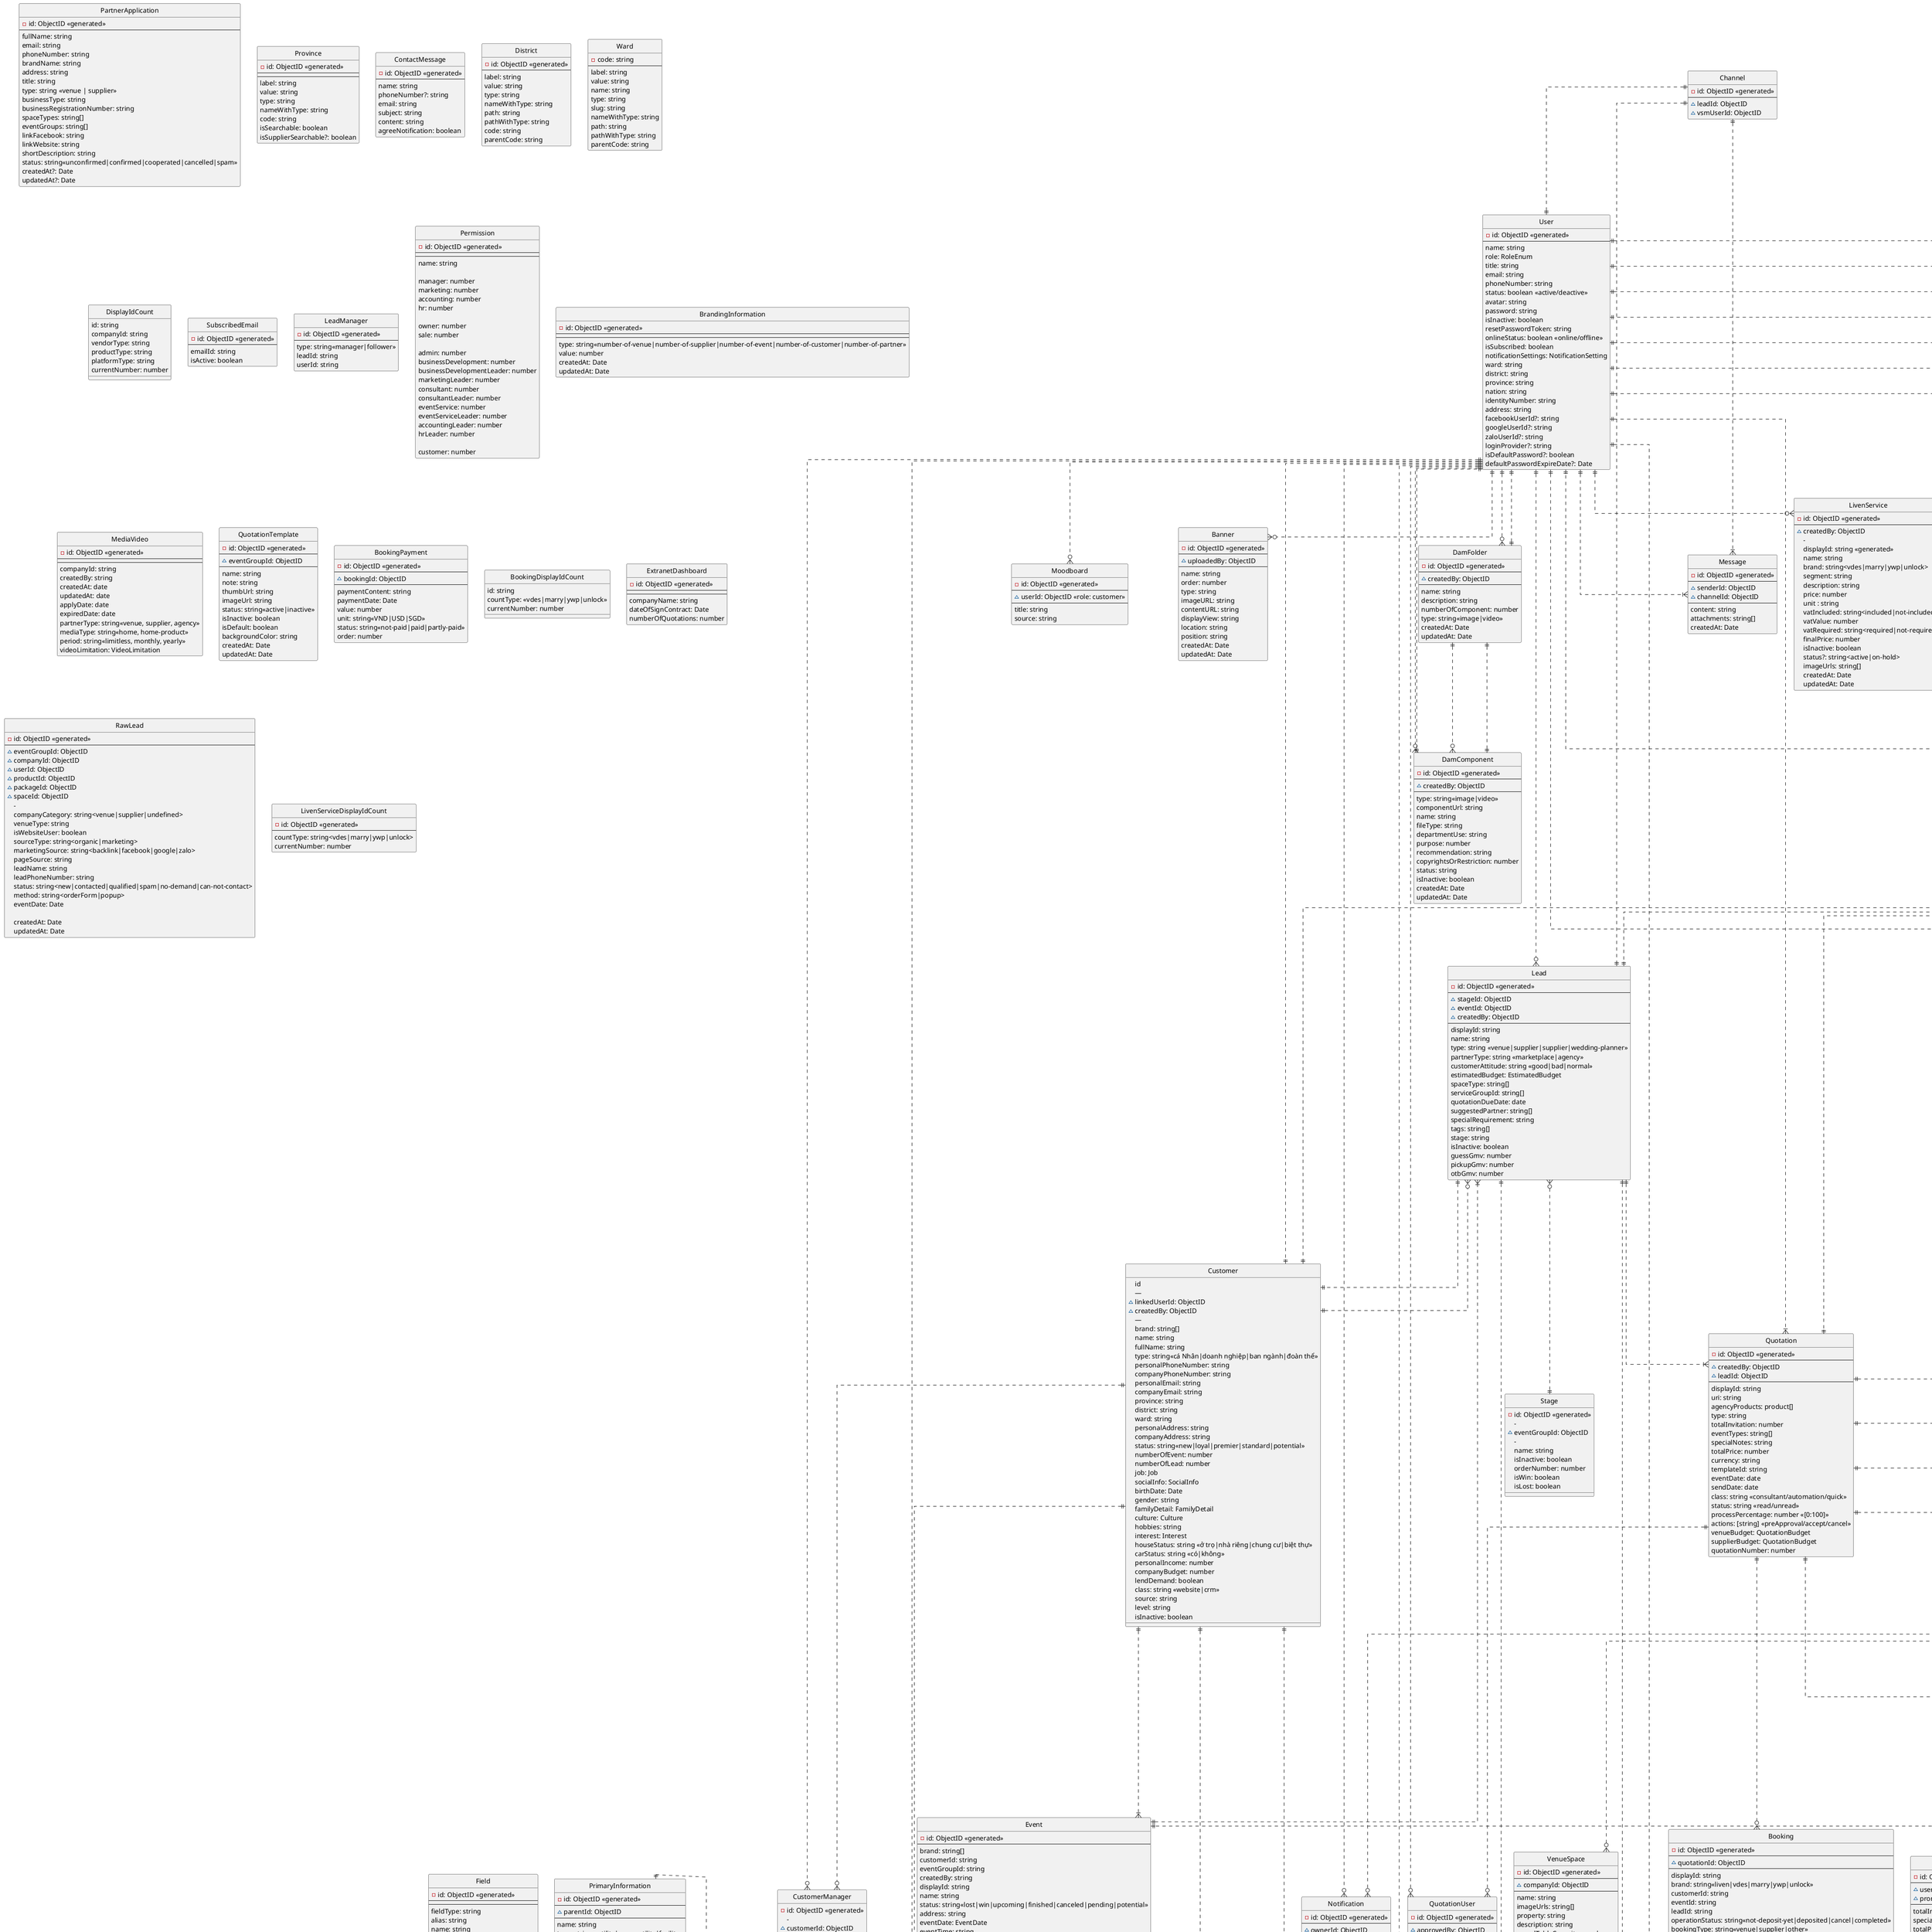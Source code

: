 @startuml VDES Entity Relationship Diagram

' hide the spot
hide circle

' avoid problems with angled crows feet
skinparam linetype ortho

entity "Activity" as activity {
  -id: ObjectID <<generated>>
  --
  ~userId: ObjectID
  ~customerId: ObjectID
  ~eventId: ObjectID
  ~leadId: ObjectID
  ~companyId: ObjectID
  ~promotionId: ObjectID
  ~productId: ObjectID
  ~packageId: ObjectID
  ~supplierPrimaryInformationId: ObjectID
  ~venueSpaceId: ObjectID
  ~venueSpacePrimaryInformationId: ObjectID
  ~quotationCompanyId: ObjectID
  ~venuePrimaryInformationId: ObjectID
  --
  collection?: string
  description?: string
  platform: string <<website|vsm|extranet>>
  method: string <<get|post|put|patch|delete>>
  field: string
  activityMethod: string
  detail: Detail
  'Detail: {
  '  before: string
  '  after: string
  '}
  createdAt?: Date
  updatedAt?: Date
}

entity "PartnerApplication" as partnerApplication {
  -id: ObjectID <<generated>>
  --
  fullName: string
  email: string
  phoneNumber: string
  brandName: string
  address: string
  title: string
  type: string <<venue | supplier>>
  businessType: string
  businessRegistrationNumber: string
  spaceTypes: string[]
  eventGroups: string[]
  linkFacebook: string
  linkWebsite: string
  shortDescription: string
  status: string<<unconfirmed|confirmed|cooperated|cancelled|spam>>
  createdAt?: Date
  updatedAt?: Date
}


entity "Notification" as notification {
  -id: ObjectID <<generated>>
  --
  ~ownerId: ObjectID
  --
  collection: string
  message: string
}

entity "User" as user {
  -id: ObjectID <<generated>>
  --
  name: string
  role: RoleEnum
  '   RoleEnum {
  '   MANAGER = 'manager',
  '   MARKETING = 'marketing',
  '   ACCOUNTING = 'accounting',
  '   HR = 'hr',
  '   OWNER = 'owner',
  '   SALE = 'sale',
  '   ADMIN = 'admin',
  '   BUSINESS_DEVELOPMENT = 'business-development',
  '   BUSINESS_DEVELOPMENT_LEADER = 'business-development-leader',
  '   MARKETING_LEADER = 'marketing-leader',
  '   CONSULTANT = 'consultant',
  '   CONSULTANT_LEADER = 'consultant-leader',
  '   EVENT_SERVICE = 'event-service',
  '   EVENT_SERVICE_LEADER = 'event-service-leader',
  '   ACCOUNTING_LEADER = 'accounting-leader',
  '   HR_LEADER = 'hr-leader',
  '   CUSTOMER = 'customer'
  ' }
  title: string
  email: string
  phoneNumber: string
  status: boolean <<active/deactive>>
  avatar: string
  password: string
  isInactive: boolean
  resetPasswordToken: string
  onlineStatus: boolean <<online/offline>>
  isSubscribed: boolean
  notificationSettings: NotificationSetting
  ' NotificationSetting: {
  '   timeNotification: any-update | every-twelve-hours
  '   contentNotification: { contentApproved: boolean, newPromotion: boolean},
  '   messageNotification: { newFeedback: boolean, newMessage: boolean, new-ticket: boolean},
  '   orderNotification: {
  '     hasAppointment: boolean,
  '     newOrder: boolean,
  '     newQuotation: boolean,
  '     orderSuccess: boolean,
  '     paymentComplete: boolean,
  '   },
  '   formalityNotification: {
  '     email: boolean,
  '     notificationCenter: boolean,
  '     sms: boolean,
  '   },
  '   systemNotification: {
  '     newSystemUpdate: false
  '   }
  ' }
  ward: string
  district: string
  province: string
  nation: string
  identityNumber: string
  address: string
  facebookUserId?: string
  googleUserId?: string
  zaloUserId?: string
  loginProvider?: string
  isDefaultPassword?: boolean
  defaultPasswordExpireDate?: Date
}

entity "Company" as company {
  -id: ObjectID <<generated>>
  --
  ~createdBy: ObjectID
  --
  displayId: string
  avatar: string
  imgUrls?: string[]
  videoUrls: string[]
  name: string
  brandName: string
  slug: string
  taxNumber: string
  foundedYear: string
  category: string
  vietnameseDescription: string
  englishDescription: string
  nation: string
  province: string
  district: string
  haveExclusiveOfffer: boolean
  supplierActivityAreas: [{label, value}]
  supplierActivityAreaIds?: string[]
  address: string
  agencyAddresses: [{name: string, address: string, materialFacilities: boolean}]
  numberOfDepositTimes: number
  depositPolicy: [{amount: string, numberDays: string, depositDayOptions: string,type: string}]
  paymentMethod: [string]
  cancelPolicy: string
  otherPolicies: string
  workingTime: [{day:string, from:string, to:string, status:string}] <<Mon-Sun>>
  data:{ <<fieldName>>: [], <<fieldName2>>: [] }
  questionAnswer: [{question: string, answer: string}]
  eventTypes: [{eventGroupId: string, iconUrl: string, value: string}]
  ' Count number of products and packages of a company
  numberOfProduct: number
  numberOfPackage: number
  numberOfPromotion: number
  imageLimitation?: number
  serviceGroupIds: [string]
  businessType: string <<enterprise|personal-business|individual-business-households>>
  partnerType: string <<common|strategic|media|case-by-case-agency>>
  spaceType: string
  maxCapacity: number
  numberOfSpace: number
  ' The venue type, for Venue category only
  status: string <<NOT_ACTIVE_YET|ACTIVE|EXPIRED|STOP_COOPERATE|TEMPORARILY_HIDDEN>>
  accountNumberLimit: {department: string, [departmentName]: number}
  isInactive: boolean,
  minPrice: number
  maxPrice: number
  model360Url?: string
  quotationApproveTime: number
  quotationCustomerInformation: <<hide|show|show-a-part>>
  videoPolicy: string <<not-allow|brand|brand-and-product>>
}

entity "Province" as province {
  -id: ObjectID <<generated>>
  --
  --
  label: string
  value: string
  type: string
  nameWithType: string
  code: string
  isSearchable: boolean
  isSupplierSearchable?: boolean
}

entity "Award" as award {
  -id : ObjectID <<generated>>
  --
  ~companyId: ObjectID
  --
  name: string
  imageUrl: string
  description: string
}

entity "CompanyTag" as companyTag {
  -id: ObjectID <<generated>>
  --
  ~tagId: ObjectID
  ~companyId: ObjectID
  --
}

entity "Tag" as tag {
  -id: ObjectID <<generated>>
  --
  ~parentId: ObjectID
  ~serviceId: ObjectID
  ~tagTypeId: ObjectID
  --
  value: string
  name: string
  alias: string
  appliedTo: string <<supplier|venue|customer|event|lead>>
  isInactive: boolean
  order: number <<rendering order>>
  variation: string <<food-menu|beverage-menu|service|crm-customer>>
}

entity "TagType" as tagType {
  -id: ObjectID <<generated>>
  --
  name: string
  type: string
}

entity "Field" as field {
  -id: ObjectID <<generated>>
  --
  --
  fieldType: string
  alias: string
  name: string
  dataType: string
  isRequired: boolean
  options: [string]
  'options belongs to checkbox or radio fieldType, its dataType is array string
  vendorType: string
  order: number <<rendering order>>
}

entity "TagField" as tagField {
  -id: ObjectID <<generated>>
  --
  ~tagId: ObjectID
  ~fieldId: ObjectID
  --
}

entity "PrimaryInformationField" as primaryInformationField {
  -id: ObjectID <<generated>>
  --
  ~primaryInformationId: ObjectID
  ~fieldId: ObjectID
  --
}

entity "Product" as product {
  -id: ObjectID <<generated>>
  --
  ~companyId: ObjectID
  --
  displayId: string
  imageUrls: string[]
  videoUrls: string[]
  type: string <<venue/supplier>>
  serviceType: string
  name: string
  price: [Price]
  ' Price: {
  '   value: number
  '   unit: string
  '   isInactive: boolean
  '   feeIncluded: string
  '   percentage?: number
  '   feeValue?: number
  '   percentageUnit: {
  '     label: string
  '     value: string
  '   }
  '   vatIncluded: boolean | null
  '   vatRequired: boolean | null
  '   vatValue: number
  '   applyTime: {
  '     byPeriod: {
  '       checked: boolean
  '       value: {
  '         isLimitless: boolean
  '         startDate: string
  '         endDate: string
  '       }
  '     }
  '     byDate: ByDate
  '     bySession: ByDate
  '   }
  ' }
  ' ByDate {
  '   checked: boolean
  '   value: [{
  '     label: string
  '     checked: boolean
  '   }
  ' }
  serviceRate: number
  description: string
  sellingTime: SellingTime
  ' SellingTime {
  '   value: string
  '   openDate: string | Date
  ' }
  status: string <<schedule/active/on-hole/expired>>
  numberOfPromotion: number
  isInactive: boolean
  promotionAppliedAmount: string
}

entity "ProductTag" as productTag {
  -id: ObjectID <<generated>>
  --
  ~productId: ObjectID
  ~tagId: ObjectID
  --
}

entity "SupplierProductDetail" as supplierProductDetail {
  -id: ObjectID <<generated>>
  --
  ~productId: ObjectID
  ~serviceId: ObjectID
  ~serviceGroupId: ObjectID
  --
  type: string <<product|service>>
  serviceType: string
  ' serviceType for service
  serviceRate: number
}

entity "VenueProductDetail" as venueProductDetail {
  -id: ObjectID <<generated>>
  --
  ~productId: ObjectID
  --
  type: string <<food-menu|beverage-menu|service>>
  componentDetail?: string
}

entity "ProductDetail" as productDetail {
  -id: ObjectID <<generated>>
  --
  ~productId: ObjectID
  ~packageId: ObjectID
  ~componentPackageId: ObjectID
  --
  selectedPrice: number
}

entity "Package" as package {
  -id: ObjectID <<generated>>
  --
  ~companyId: ObjectID
  --
  displayId: string
  imageUrls: string[]
  videoUrls: string[]
  name: string
  isInactive: boolean
  description: string
  level: string <<category>>
  feeIncluded: string
  vatIncluded: string
  vatRequired: string
  vatValue: number
  price: number
  comboPrice: number
  comboPriceUnit: string
  feeUnit?: string
  feeType: string
  feeValue: string | number
  numberOfPromotion: number
  status: string <<schedule/active/on-hold/expired>>
  currency: string
  defaultAppliedDate: Date
  defaultExpiredDate: Date
  promotionAppliedAmount: string <<only-one|more-than-one>>
}

entity "Promotion" as promotion {
  -id: ObjectID <<generated>>
  --
  ~companyId: ObjectID
  --
  name: string
  promotionType: string
  ' Promotion type has 2 options is product promotion and seasonal promotion
  imageUrl: string
  applyDate: date
  expireDate: date
  isApplyWithProductTime: boolean
  incentiveType: string
  ' Incentive type has 2 options is discount and gift
  percentDiscount: number
  discountAmount: number
  ' Promotion discount has 2 options is in percent or amount of money
  giftType: string
  ' Gift type has 2 options is gift products or create custom new gift
  giftProductList: [string]
  ' Contain list of selected product in gift product
  giftPrice: number
  giftInfo: string
  conditionType: string
  ' Condition type has 2 options is common and private
  minimumDepositExpireDate: number
  depositBeforeDate: date
  cancelCondition: string
  isNoRefund: boolean
  anotherCondition: string
  description: string
  applyCondition?: string
  isInactive: boolean
  status?: string
}

entity "PackagePromotion" as packagePromotion {
  -id: ObjectID <<generated>>
  --
  ~packageId: ObjectID
  ~promotionId: ObjectID
}

entity "ProductPromotion" as productPromotion {
  -id: ObjectID <<generated>>
  --
  ~productId: ObjectID
  ~promotionId: ObjectID
  --
  appliedDate: date
  expiredDate: date
  ' appliedDate and expiredDate is intersection date range between product and promotion
}

entity "Order" as order {
  -id: ObjectID <<generated>>
  --
  ~userId: ObjectID <<role: customer>>
  ~promotionId: ObjectID
  --
  totalInvitation: number
  specialNotes: string
  totalPrice: number
  currency: string
  eventDate: date
  bookingDate: date
  status: string <<confirm, cancel, request>>
  conditionsPolicies: string
  paymentMilstones: number
  actions: [string] <<accept/cancel>>
}

entity "OrderProduct" as orderProduct {
  -id: ObjectID <<generated>>
  --
  ~orderId: ObjectID
  ~productId: ObjectID
}

entity "Payment" as payment {
  -id: ObjectID <<generated>>
  --
  ~orderId: ObjectID
  --
  type: string <<cash/card>>
  amount: number
  currency: string
  status: string <<pending/done/cancel/refund>>
}

entity "Calendar" as calendar {
  -id: ObjectID <<generated>>
  --
  ~productId: ObjectID
  --
  sitecheckTime: date
  sitecheckAddress: date
  milestones: [date]
}

entity "Media" as media {
  -id: ObjectID <<generated>>
  --
  ~productId: ObjectID
  ~promotionId: ObjectID
  ~companyId: ObjectID
  --
  url: string
  tags: [string]
}

entity "Lead" as lead {
  -id: ObjectID <<generated>>
  --
  ~stageId: ObjectID
  ~eventId: ObjectID
  ~createdBy: ObjectID
  --
  displayId: string
  name: string
  type: string <<venue|supplier|supplier|wedding-planner>>
  partnerType: string <<marketplace|agency>>
  customerAttitude: string <<good|bad|normal>>
  estimatedBudget: EstimatedBudget
  ' EstimatedBudget: {
  '   isRange: boolean
  '   amount: number
  '   fromValue: number
  '   toValue: number
  ' }
  spaceType: string[]
  serviceGroupId: string[]
  quotationDueDate: date
  suggestedPartner: string[]
  specialRequirement: string
  tags: string[]
  stage: string
  isInactive: boolean
  guessGmv: number
  pickupGmv: number
  otbGmv: number
}

entity "Blog" as blog {
  -id: ObjectID <<generated>>
  --
  ~promotionId: ObjectID
  --
  blogKind: string<<promotion/normal>>
  eventCategory: { value: string, label: string}
  contentCategory: { value: string, label: string}
  promotionCategory: { value: string, label: string}
  expireDate: date
  title: string
  content: {blocks:[{key:string, text:string}], entityMap:[EntityMap]}
  'EntityMap
  '{
    'type: string
    'mutability: string
    'data:{
      'src?:string
      'alt?:string
      'height?:string
      'width?:string
      'url?:string
      'title?:string
    '}
  '}
  tags: [string]
  metaUrl: string
  metaTitle: string
  metaDescription: string
  metaKeyword: string
  metaThumbUrl: string
  metaCoverUrl: string
  views: number
  isActive: boolean
  isPinnedToTop?: boolean
  isHidden?: boolean
}

entity "Moodboard" as moodboard {
  -id: ObjectID <<generated>>
  --
  ~userId: ObjectID <<role: customer>>
  --
  title: string
  source: string
}

entity "Banner" as banner {
  -id: ObjectID <<generated>>
  --
  ~uploadedBy: ObjectID
  --
  name: string
  order: number
  type: string
  imageURL: string
  contentURL: string
  displayView: string
  location: string
  position: string
  createdAt: Date
  updatedAt: Date
}

entity "ContactMessage" as contactMessage {
  -id: ObjectID <<generated>>
  --
  name: string
  phoneNumber?: string
  email: string
  subject: string
  content: string
  agreeNotification: boolean
}

entity "EventGroup" as eventGroup {
  -id: ObjectID <<generated>>
  --
  --
  name: string
  isSearchDefault?: boolean
  orderNumber?: number
  iconUrl?: string
  imageUrl?: string
  color?: string
  eventTypes: string[]
  isInactive: boolean
  isWeddingGroup: boolean
}

entity "ServiceGroup" as serviceGroup {
  -id: ObjectID <<generated>>
  --
  ~eventGroupId: ObjectID
  --
  name: string
  iconUrl?: string
  template: object
  isInactive: boolean
}

entity "Service" as service {
  -id: ObjectID <<generated>>
  --
  ~serviceGroupId: ObjectID
  --
  isInactive: boolean
}

entity "PrimaryInformation" as primaryInformation {
  -id: ObjectID <<generated>>
  --
  ~parentId: ObjectID
  --
  name: string
  type: string <<utility|space-utility|facility>>
  vendorType: string<<supplier|venue>>
  isInactive: boolean
  spaceTypes?: string[]
  isInactive: boolean
}

entity "VenueSpace" as venueSpace {
  -id: ObjectID <<generated>>
  --
  ~companyId: ObjectID
  --
  name: string
  imageUrls: string[]
  property: string
  description: string
  roundTableCapacity: number
  buffetCapacity: number
  theaterCapacity: number
  classRoomCapacity: number
  uShapedTableCapacity: number
  meetingRoomCapacity: number
  longTableCapacity: number
  isInactive: boolean
}

entity "VenueSpaceEventGroup" as venueSpaceEventGroup {
  -id: ObjectID <<generated>>
  --
  ~venueSpaceId: ObjectID
  ~eventGroupId: ObjectID
  --
}

entity "CompanyService" as companyService {
  -id: ObjectID <<generated>>
  --
  ~companyId: ObjectID
  ~serviceId: ObjectID
  --
}

entity "ServiceGroupPrimaryInformation" as serviceGroupPrimaryInformation {
  -id: ObjectID <<generated>>
  --
  ~serviceGroupId: ObjectID
  ~primaryInformationId: ObjectID
  --
}

entity "VenueSpacePrimaryInformation" as venueSpacePrimaryInformation {
  -id: ObjectID <<generated>>
  --
  ~venueSpaceId: ObjectID
  ~primaryInformationId: ObjectID
  --
  isInactive: boolean
}

entity "SupplierPrimaryInformation" as supplierPrimaryInformation {
  -id: ObjectID <<generated>>
  --
  ~primaryInformationId: ObjectID
  ~companyId: ObjectID
  --
  isInactive: boolean
}

entity "VenuePrimaryInformation" as venuePrimaryInformation {
  -id: ObjectID <<generated>>
  --
  ~primaryInformationId: ObjectID
  ~companyId: ObjectID
  --
  isInactive: boolean
}

entity "BdManager" as bdManager {
  -id: ObjectID <<generated>>
  --
  ~userId: ObjectID
  ~companyId: ObjectID
  --
  type: string <<creator/manager>>
  isInactive: boolean
}

entity "Customer" as customer {
  id
  —
  ~linkedUserId: ObjectID
  ~createdBy: ObjectID
  —
  brand: string[]
  name: string
  fullName: string
  type: string<<cá Nhân|doanh nghiệp|ban ngành|đoàn thể>>
  personalPhoneNumber: string
  companyPhoneNumber: string
  personalEmail: string
  companyEmail: string
  province: string
  district: string
  ward: string
  personalAddress: string
  companyAddress: string
  status: string<<new|loyal|premier|standard|potential>>
  numberOfEvent: number
  numberOfLead: number
  job: Job
  ' Job: {
  '   companyName: string
  '   companyType: string <<nhỏ|vừa|tập đoàn|gia đình>>
  '   academicLevel: string
  '   field: string <<Lĩnh vực>>
  '   title: string <<Chức danh>>
  '   part: string <<Bộ phận>>
  '   salary: string
  ' }
  socialInfo: SocialInfo
  ' SocialInfo: {
  '   facebookProfile: string
  '   facebookName: string
  '   instagramProfile: string
  '   instagramName: string
  '   zaloPhoneNumber: string
  '   zaloName: string
  ' }
  birthDate: Date
  gender: string
  familyDetail: FamilyDetail
  ' FamilyDetail: {
  '   maritalStatus: string
  '   numberOfChildren: number
  '   accommodationStatus: string <<Ở cùng cha mẹ|Ở riêng>>
  ' }
  culture: Culture
  ' Culture: {
  '   area: string <<Vùng miềnn>>
  '   style: string <<Hiện đại|Truyền thống>>
  '   transformation: string <<Cá nhân hóa|Gia đình hóa>>
  ' }
  hobbies: string
  interest: Interest
  ' Interest: {
  '   color
  ' }
  houseStatus: string <<ở trọ|nhà riêng|chung cư|biệt thự>>
  carStatus: string <<có|không>>
  personalIncome: number
  companyBudget: number
  lendDemand: boolean
  class: string <<website|crm>>
  source: string
  level: string
  isInactive: boolean
}

entity "CustomerManager" as customerManager {
  -id: ObjectID <<generated>>
  -
  ~customerId: ObjectID
  ~userId: ObjectID
  -
  type: string
}

entity "District" as district {
  -id: ObjectID <<generated>>
  --
  label: string
  value: string
  type: string
  nameWithType: string
  path: string
  pathWithType: string
  code: string
  parentCode: string
}

entity "Ward" as ward {
  -code: string
  --
  label: string
  value: string
  name: string
  type: string
  slug: string
  nameWithType: string
  path: string
  pathWithType: string
  parentCode: string
}

entity "DisplayIdCount" as displayIdCount {
  id: string
  companyId: string
  vendorType: string
  productType: string
  platformType: string
  currentNumber: number
}

entity "SubscribedEmail" as subscribedEmail {
  -id: ObjectID <<generated>>
  --
  emailId: string
  isActive: boolean
}

entity "Stage" as stage {
  -id: ObjectID <<generated>>
  -
  ~eventGroupId: ObjectID
  -
  name: string
  isInactive: boolean
  orderNumber: number
  isWin: boolean
  isLost: boolean
}

entity "Event" as event {
  -id: ObjectID <<generated>>
  --
  brand: string[]
  customerId: string
  eventGroupId: string
  createdBy: string
  displayId: string
  name: string
  status: string<<lost|win|upcoming|finished|canceled|pending|potential>>
  address: string
  eventDate: EventDate
  ' EventDate {
  '   isRange: boolean
  '   fixedDate: Date
  '   startDate: Date
  '   endDate: Date
  ' }
  eventTime: string
  tags: string[]
  estimatedBudget: EstimatedBudget
  ' EstimatedBudget: {
  '   isRange: boolean
  '   amount: number
  '   fromValue: number
  '   toValue: number
  ' }
  numberOfTable: NumberOfTable
  ' NumberOfTable: {
  '   isRange: boolean
  '   amount: number
  '   fromValue: number
  '   toValue: number
  ' }
  numberOfCustomer: NumberOfCustomer
  ' NumberOfCustomer: {
  '   isRange: boolean
  '   amount: number
  '   fromValue: number
  '   toValue: number
  ' }
  potentialScore: number
  location: string
  province: string
  districtIds: string[]
  isInactive: boolean
  createdAt: Date
  updatedAt: Date
}

entity "PromotionSystem" as promotionSystem {
  -id: ObjectID <<generated>>
  --
  companyId: string
  eventGroupIds: string[]
  createdBy: string
  name: string
  status: string
  offerType: string <<exclusive-offer|vdes-offer|quotation-offer>>
  description: string
  applyCondition: string
  termsOfPayment: string
  coverUrl: string
  thumbUrl: string
  campaignUrl: string
  isInactive: boolean
  applyDate: Date
  expireDate: Date
  createdAt: Date
  updatedAt: Date
  slugUrl: string
}

entity "EventManager" as eventManager {
  -id: ObjectID <<generated>>
  -
  ~eventId: ObjectID
  ~userId: ObjectID
  -
  type: string
}

entity "LeadManager" as leadManager {
  -id: ObjectID <<generated>>
  --
  type: string<<manager|follower>>
  leadId: string
  userId: string
}

entity "CompanyUser" as companyUser {
  -id: ObjectID <<generated>>
  --
  ~userId: ObjectID
  ~companyId: ObjectID
  --
  roles: string[]
  title: string[]
}

entity "Permission" as permission {
  -id: ObjectID <<generated>>
  --
  --
  name: string

  ' COMMON roles
  manager: number
  marketing: number
  accounting: number
  hr: number

  ' EXTRANET roles
  owner: number
  sale: number

  ' VSM roles
  admin: number
  businessDevelopment: number
  businessDevelopmentLeader: number
  marketingLeader: number
  consultant: number
  consultantLeader: number
  eventService: number
  eventServiceLeader: number
  accountingLeader: number
  hrLeader: number

  ' WEBSITE roles
  customer: number
}


entity "CrmActivity" as crmActivity {
  -id: ObjectID <<generated>>
  --
  ~userId: ObjectID
  ~eventId: ObjectID
  ~leadId: ObjectID
  ~customerId: ObjectID
  --
  applyTo?: string<<customer|partner>>
  imageUrl?: string
  fileUrl?: string
  content?: string
  createdAt?: Date
  updatedAt?: Date
}


entity "DisplayPosition" as displayPosition {
  -id: ObjectID <<generated>>
  --
  ~companyId: ObjectID
  ~productId: ObjectID
  ~packageId: ObjectID
  --
  type: string<<venue|supplier|agency>>
  location: string<<home-page|promotion-page|result-page>>
  orderNumber: number
  createdAt: Date
  updatedAt: Date
  }

entity "BrandingInformation" as brandingInformation {
  -id: ObjectID <<generated>>
  --
  --
  type: string<<number-of-venue|number-of-supplier|number-of-event|number-of-customer|number-of-partner>>
  value: number
  createdAt: Date
  updatedAt: Date
}


entity "MediaVideo" as mediaVideo {
  -id: ObjectID <<generated>>
  --
  --
  companyId: string
  createdBy: string
  createdAt: date
  updatedAt: date
  applyDate: date
  expiredDate: date
  partnerType: string<<venue, supplier, agency>>
  mediaType: string<<home, home-product>>
  period: string<<limitless, monthly, yearly>>
  videoLimitation: VideoLimitation
  ' VideoLimitation: {
  '   isLimitless: boolean
  '   value: number
  }


entity "DamFolder" as damFolder {
  -id: ObjectID <<generated>>
  --
  ~createdBy: ObjectID
  --
  name: string
  description: string
  numberOfComponent: number
  type: string<<image|video>>
  createdAt: Date
  updatedAt: Date
}

entity "DamComponent" as damComponent {
  -id: ObjectID <<generated>>
  --
  ~createdBy: ObjectID
  --
  type: string<<image|video>>
  componentUrl: string
  name: string
  fileType: string
  departmentUse: string
  purpose: number
  recommendation: string
  copyrightsOrRestriction: number
  status: string
  isInactive: boolean
  createdAt: Date
  updatedAt: Date
}


entity "Subscription" as subscription {
  -id : ObjectID <<generated>>
  --
  --
  name: string
  type: string <<module | package>>
  price: number
}

entity "CompanySubscription" as companySubscription {
  -id : ObjectID <<generated>>
  --
  ~companyId: ObjectID
  ~subscriptionId: ObjectID
  --
  paymentType: string
  status: string
}

entity "Transaction" as transaction {
  -id : ObjectID <<generated>>
  --
  ~companyId: ObjectID
  ~subscriptionId: ObjectID
  --
}

entity "Feature" as feature {
  -id : ObjectID <<generated>>
  --
  --
  name: string
}

entity "SubscriptionFeature" as subscriptionFeature {
  -id : ObjectID <<generated>>
  --
  ~featureId: ObjectID
  ~subscriptionId: ObjectID
  --
  isLimitless: boolean
  limitNumber: number
}

entity "Quotation" as quotation {
  -id: ObjectID <<generated>>
  --
  ~createdBy: ObjectID
  ~leadId: ObjectID
  --
  displayId: string
  uri: string
  agencyProducts: product[]
  type: string
  totalInvitation: number
  eventTypes: string[]
  specialNotes: string
  totalPrice: number
  currency: string
  templateId: string
  eventDate: date
  sendDate: date
  class: string <<consultant/automation/quick>>
  status: string <<read/unread>>
  processPercentage: number <<[0:100]>>
  actions: [string] <<preApproval/accept/cancel>>
  venueBudget: QuotationBudget
  supplierBudget: QuotationBudget
  ' QuotationBudget: {
  '   isRange: boolean
  '   fixedValue: number
  '   fromValue: number
  '   toValue: number
  ' }
  quotationNumber: number
}

entity "QuotationCompany" as quotationCompany {
  -id: ObjectID <<generated>>
  --
  ~companyId: ObjectID
  ~quotationId: ObjectID
  --
  status: string <<not-open-yet/opened/confirmed>>
  note: string
}

entity "QuotationUser" as quotationUser {
  -id: ObjectID <<generated>>
  --
  ~approvedBy: ObjectID
  ~quotationId: ObjectID
  --
  createdAt: Date
}

entity "QuotationPackage" as quotationPackage {
  -id: ObjectID
  --
  ~packageId: ObjectID
  ~quotationId: ObjectID
  --
  detail: package
  numberOfOrder?: number
}

entity "QuotationProduct" as quotationProduct {
  -id: ObjectID <<generated>>
  --
  ~productId: ObjectID
  ~quotationId: ObjectID
  --
  detail: product
  numberOfOrder?: number
  thumbUrl?: string
  imageUrls?: string[]
}

entity "QuotationPromotionSystem" as quotationPromotionSystem {
  -id: ObjectID <<generated>>
  --
  ~promotionSystemId: ObjectID
  ~quotationId: ObjectID
  --
  detail: promotionSystem
}

entity "QuotationTemplate" as quotationTemplate {
  -id: ObjectID <<generated>>
  --
  ~eventGroupId: ObjectID
  --
  name: string
  note: string
  thumbUrl: string
  imageUrl: string
  status: string<<active|inactive>>
  isInactive: boolean
  isDefault: boolean
  backgroundColor: string
  createdAt: Date
  updatedAt: Date
}

entity "Booking" as booking {
  -id: ObjectID <<generated>>
  --
  ~quotationId: ObjectID
  --
  displayId: string
  brand: string<<liven|vdes|marry|ywp|unlock>>
  customerId: string
  eventId: string
  leadId: string
  operationStatus: string<<not-deposit-yet|deposited|cancel|completed>>
  bookingType: string<<venue|supplier|other>>
  eventDate: Date
  eventTime: string
  numberOfGuest: number
  numberOfTable: number
  contractType: string<<marketplace|agency>>
  contractUrl: string[]
  totalPrice: object

  createdAt: Date
  updatedAt: Date
}

entity "BookingCompany" as quotationCompany {
  -id: ObjectID <<generated>>
  --
  ~companyId?: ObjectID
  ~bookingId: ObjectID
  --
  partner?: object
  createdAt: Date
  updatedAt: Date

  bookingCompanies: string
}

entity "BookingProduct" as quotationCompany {
  -id: ObjectID <<generated>>
  --
  ~productId?: ObjectID
  ~bookingId: ObjectID
  --

  numberOfOrder: number
  product: Product
  agencyProduct?: object
  createdAt: Date
  updatedAt: Date

  bookingProducts: string
}

entity "BookingPackage" as quotationCompany {
  -id: ObjectID <<generated>>
  --
  ~packageId: ObjectID
  ~bookingId: ObjectID
  --

  numberOfOrder: number
  package: Package
  createdAt: Date
  updatedAt: Date

  bookingPackages: string
}

entity "BookingPromotion" as quotationCompany {
  -id: ObjectID <<generated>>
  --
  ' ~promotionId: ObjectID
  ~bookingId: ObjectID
  ~promotionId: ObjectID
  --
  promotion: Promotion
  createdAt: Date
  updatedAt: Date

  bookingPromotions: string
}

entity "BookingPayment" as bookingPayment {
  -id: ObjectID <<generated>>
  --
  ~bookingId: ObjectID
  --
  paymentContent: string
  paymentDate: Date
  value: number
  unit: string<<VND|USD|SGD>>
  status: string<<not-paid|paid|partly-paid>>
  order: number
}

entity "BookingDisplayIdCount" as bookingDisplayIdCount {
  id: string
  countType: <<vdes|marry|ywp|unlock>>
  currentNumber: number
}

entity "Invoice" as invoice {
  -id: ObjectID <<generated>>
  --
  ~bookingId: ObjectID
  ~transactionId: ObjectID
  --
  amount: number
  paymentType: string <<cash|credit-card>>
}

entity "Channel" as channel {
  -id: ObjectID <<generated>>
  --
  ~leadId: ObjectID
  ~vsmUserId: ObjectID
}

entity "Message" as message {
  -id: ObjectID <<generated>>
  --
  ~senderId: ObjectID
  ~channelId: ObjectID
  --
  content: string
  attachments: string[]
  createdAt: Date
}

entity "ExtranetDashboard" as extranetDashboard {
  -id: ObjectID <<generated>>
  --
  --
  companyName: string
  dateOfSignContract: Date
  numberOfQuotations: number
}

entity "Sitecheck" as sitecheck {
  -id: ObjectID <<generated>>
  --
  ~createdBy: ObjectID
  ~quotationId: ObjectID
  ~venueId: ObjectID
  ~leadId: ObjectID
  ~assignTo: ObjectID
  -
  displayId: string <<generated>>
  status?: string<finish|confirmed|schedule>
  scheduleDate: Date
  type: string<venue|supplier|mixed>
  note: string
  province?: string
  district?: string
  ward?: string
  address?: string
  createdAt: Date
  updatedAt: Date
}

entity "SitecheckAssignee" as sitecheckAssignee {
  -id: ObjectID <<generated>>
  --
  ~sitecheckId: ObjectID
  ~userId: ObjectID
}

entity "SitecheckVenue" as sitecheckVenue {
  -id: ObjectID <<generated>>
  --
  ~sitecheckId: ObjectID
  ~companyId: ObjectID
}

entity "RawLead" as rawLead {
  -id: ObjectID <<generated>>
  --
  ~eventGroupId: ObjectID
  ~companyId: ObjectID
  ~userId: ObjectID
  ~productId: ObjectID
  ~packageId: ObjectID
  ~spaceId: ObjectID
  -
  companyCategory: string<venue|supplier|undefined>
  venueType: string
  isWebsiteUser: boolean
  sourceType: string<organic|marketing>
  marketingSource: string<backlink|facebook|google|zalo>
  pageSource: string
  leadName: string
  leadPhoneNumber: string
  status: string<new|contacted|qualified|spam|no-demand|can-not-contact>
  method: string<orderForm|popup>
  eventDate: Date

  createdAt: Date
  updatedAt: Date
}

entity "LivenService" as livenService {
  -id: ObjectID <<generated>>
  --
  ~createdBy: ObjectID
  -
  displayId: string <<generated>>
  name: string
  brand: string<vdes|marry|ywp|unlock>
  segment: string
  description: string
  price: number
  unit : string
  vatIncluded: string<included|not-included>
  vatValue: number
  vatRequired: string<required|not-required>
  finalPrice: number
  isInactive: boolean
  status?: string<active|on-hold>
  imageUrls: string[]
  createdAt: Date
  updatedAt: Date
}

entity "LivenServiceDisplayIdCount" as livenServiceDisplayIdCount {
  -id: ObjectID <<generated>>
  --
  countType: string<vdes|marry|ywp|unlock>
  currentNumber: number
}

entity "LoginHistory" as loginHistory {
  -id: ObjectID <<generated>>
  --
  ~userId: ObjectID
  --
  loginTime: Date
  loginLocation: string
  loginIp: string
}

booking ||..|{ invoice

channel ||..|| lead
channel ||..|| user
channel ||..|{ message

customer ||..o{ activity
customer ||..o{ crmActivity
customer ||..o{ eventManager
customer ||..|{ event
customer ||..o{ customerManager
customer ||..o{ lead

company ||..o{ award
company ||..o{ activity
company ||..o{ bdManager
company ||..o{ companyUser
company ||..o{ companyTag
company ||..o{ companyService
company ||..o{ media
company ||..o{ notification
company ||..o{ package
company ||..o{ venueSpace
company ||..o{ product
company ||..o{ quotationCompany
company ||..o{ transaction
company ||..o{ companySubscription
company ||..o{ activity
company ||..o{ promotionSystem

displayPosition ||..|| company
damFolder ||..|| user
damComponent ||..|| user

damFolder ||..o{ damComponent
damComponent ||..|| damFolder

lead ||..o{ activity
lead ||..o{ crmActivity
lead }o..|| stage
lead ||..|| customer
lead ||..|{ quotation

loginHistory ||..|| user

event ||..o{ activity
event ||..o{ crmActivity
event ||..|{ lead
event ||..|{ eventManager
event ||..|| eventGroup

tag ||..o{ tagField
tag ||..o{ companyTag
tag ||..o{ productTag
tag ||..o{ tag
tagType ||..o{ tag
field ||..o{ tagField
field ||..o{ primaryInformationField
primaryInformation ||..o{ primaryInformationField

user ||..o{ activity
user ||..o{ bdManager
user ||..o{ crmActivity
user ||..o{ companyUser
user ||..o{ notification
user ||..o{ lead
user ||..o{ moodboard
user ||..o{ order
user ||..o{ chatMessage
user ||..|| customer
user ||..o{ customerManager
user ||..|{ eventManager
user ||..o{ damFolder
user ||..o{ damComponent
user ||..|{ message
user ||..|{ quotation
user ||..o{ quotationUser
user ||..o{ banner
user ||..o{ sitecheckAssignee
user ||..o{ livenService
user ||..|{ loginHistory

promotion ||..o{ blog
promotion ||..o{ productPromotion
promotion ||..o{ packagePromotion
promotion ||..o{ media
promotion ||..o{ activity
promotionSystem ||..o{ quotationPromotionSystem

package ||..o{ packagePromotion
package ||..|{ productDetail
package ||..o{ quotationPackage
package ||..o{ activity

product ||..o{ media
product ||..o{ calendar
product ||..o{ productTag
product ||..o{ productPromotion
product ||..o{ orderProduct
product ||..o{ productDetail
product ||..|| supplierProductDetail
product ||..|| venueProductDetail
product ||..o{ quotationProduct
product ||..o{ activity

quotation ||..o{ quotationUser
quotation ||..o{ quotationCompany
quotation ||..o{ quotationProduct
quotation ||..o{ quotationPackage
quotation ||..o{ booking
quotation ||..o{ calendar
quotation ||..o{ quotationPromotionSystem

sitecheck ||..|| user
sitecheck ||..|| customer
sitecheck ||..|| event
sitecheck ||..|| lead
sitecheck ||..|| quotation
sitecheck ||..|| company
sitecheck ||..o{ sitecheckAssignee
sitecheck ||..o{ sitecheckVenue

sitecheckAssignee ||..|| sitecheck
sitecheckAssignee ||..|| user

sitecheckVenue ||..|| sitecheck
sitecheckVenue ||..|| company

quotationCompany ||..o{ activity

subscription ||..o{ transaction
subscription ||..o{ companySubscription
subscription ||..o{ subscriptionFeature

feature ||..o{ subscriptionFeature

order ||..o{ calendar
order ||..|| payment
order ||..o{ orderProduct

primaryInformation ||..o{ primaryInformation
primaryInformation ||..o{ serviceGroupPrimaryInformation
primaryInformation ||..o{ venueSpacePrimaryInformation

eventGroup ||..o{ serviceGroup
eventGroup ||..o{ venueSpaceEventGroup

serviceGroup ||..o{ service
serviceGroup ||..o{ serviceGroupPrimaryInformation
serviceGroup ||..o{ supplierProductDetail

service ||..o{ tag
service ||..o{ supplierProductDetail
service ||..o{ companyService

supplierPrimaryInformation ||..o{ activity

venueSpace ||..o{ venueSpacePrimaryInformation
venueSpace ||..o{ venueSpaceEventGroup
venueSpace ||..o{ activity

venuePrimaryInformation ||..o{ activity

venueSpacePrimaryInformation ||..o{ activity

@enduml
